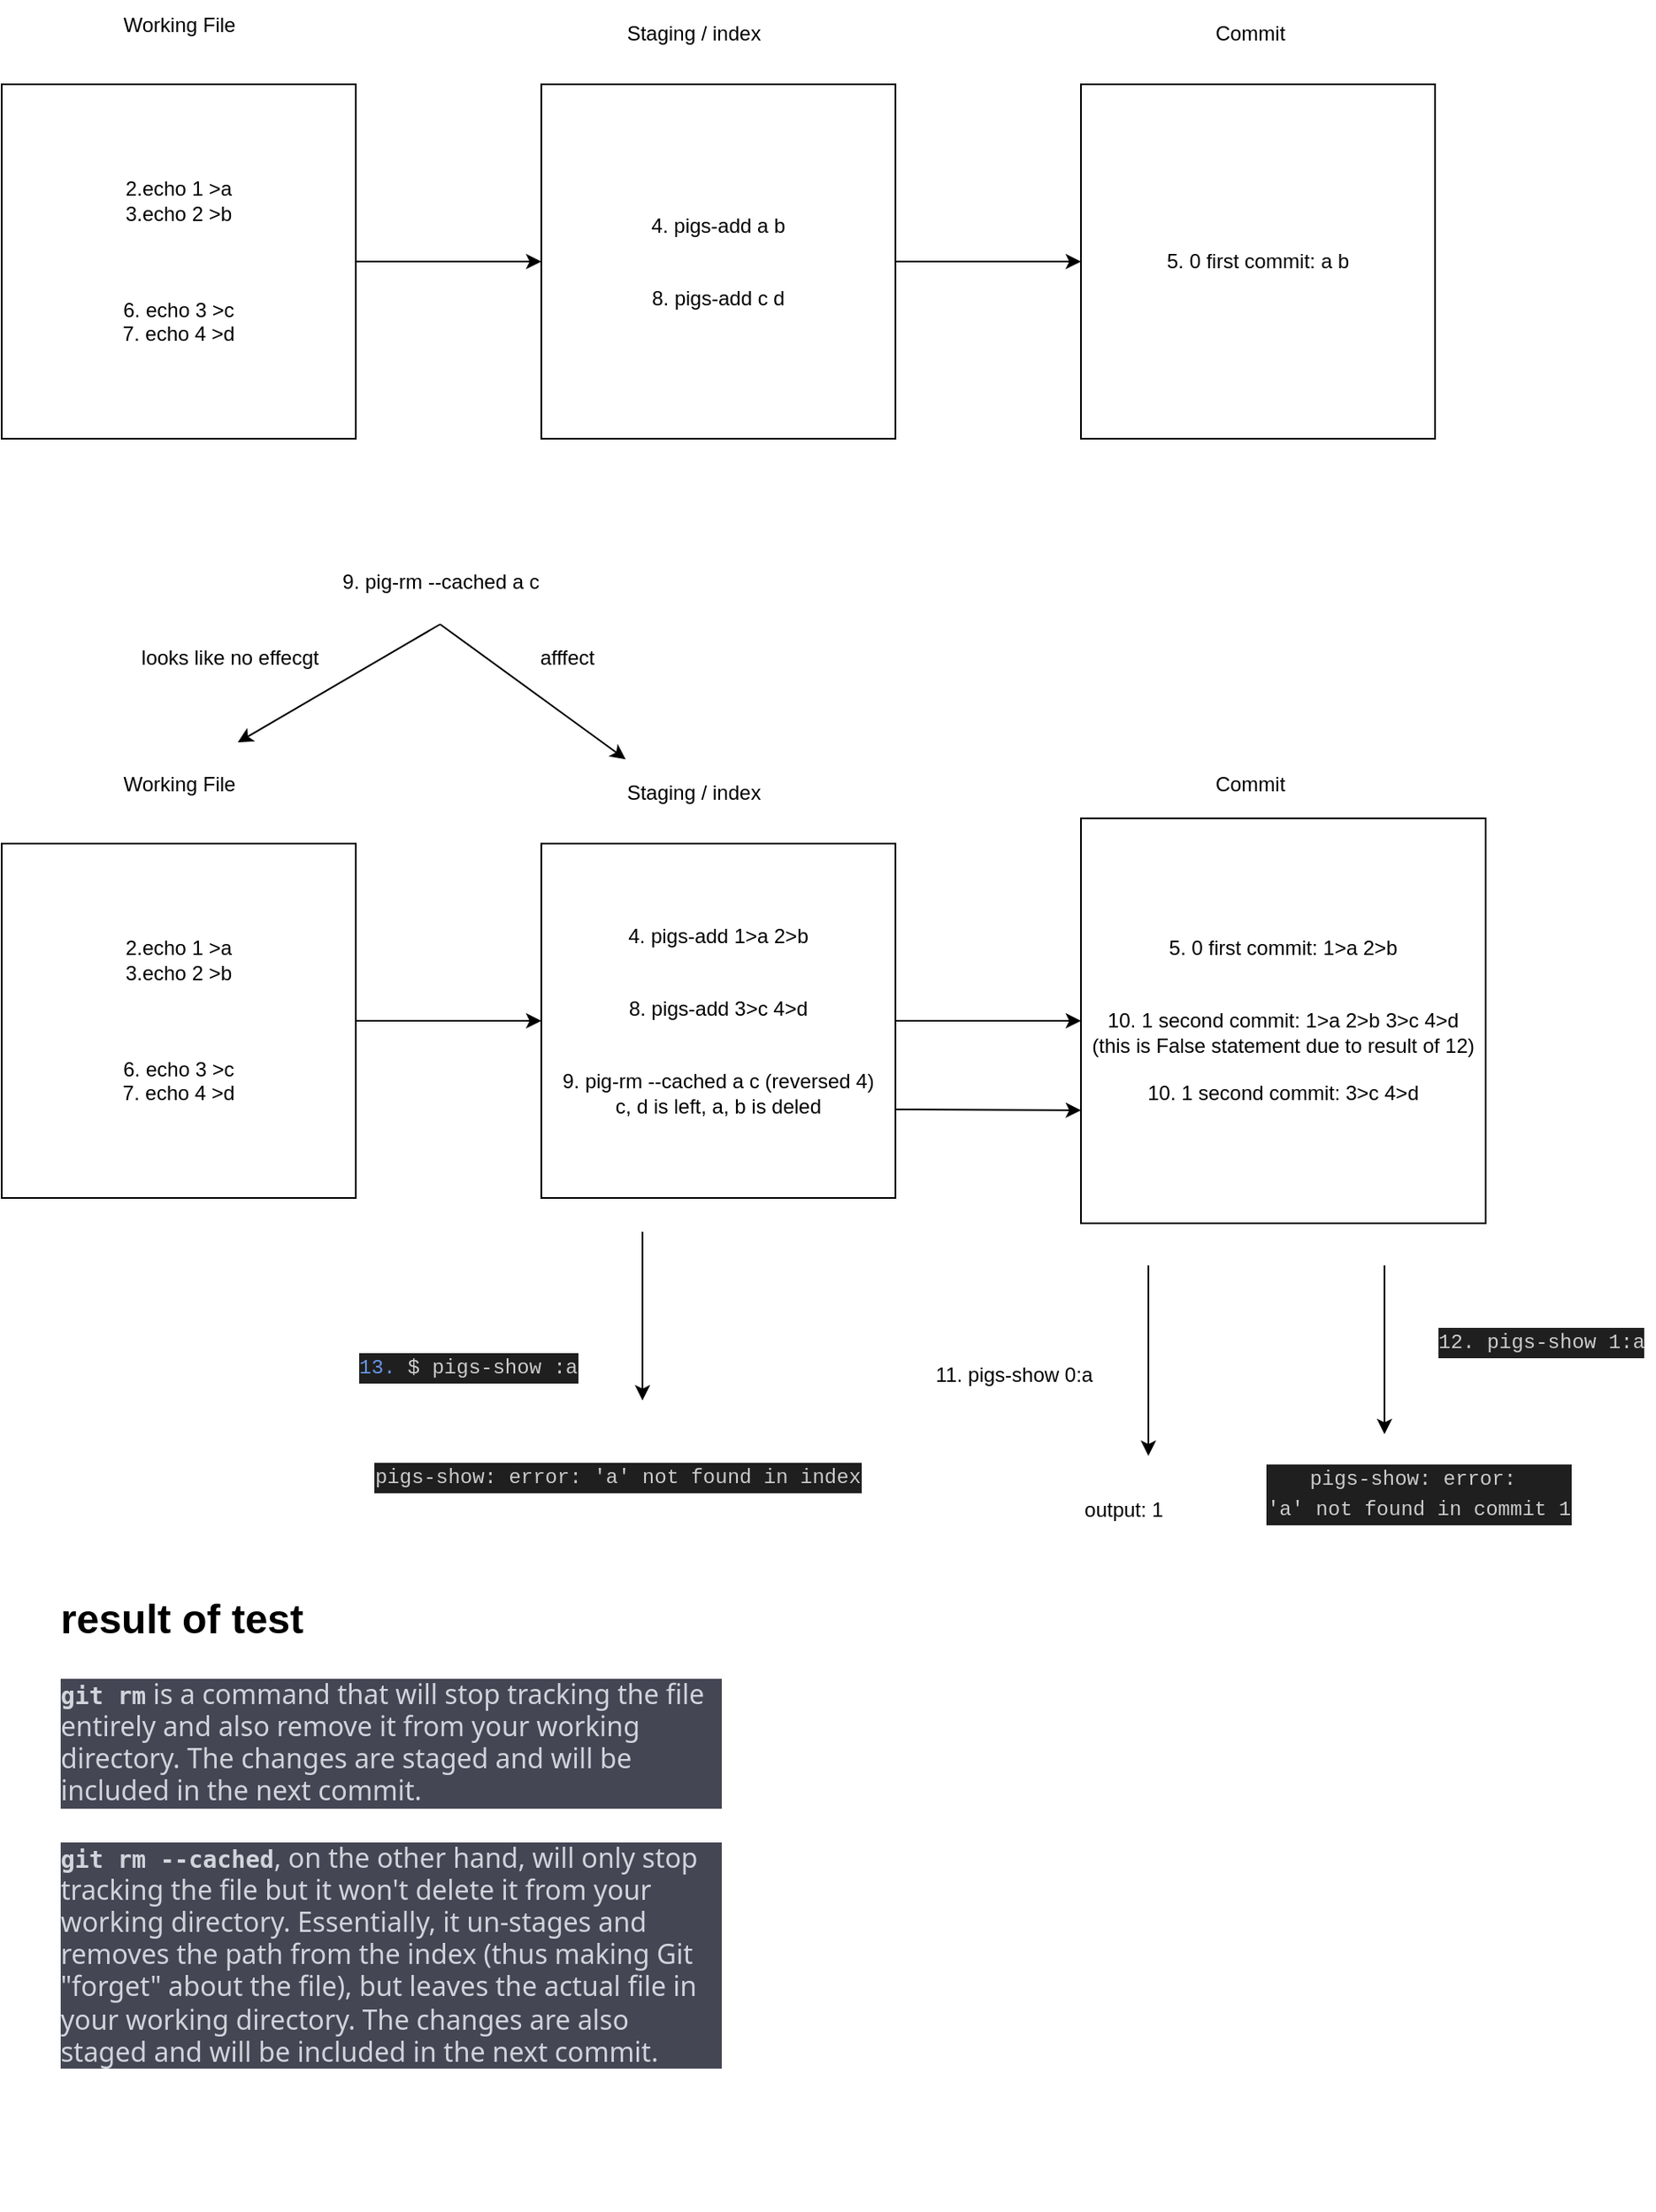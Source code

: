 <mxfile>
    <diagram id="Av9ImvKhqOY38QyjoNoc" name="Page-1">
        <mxGraphModel dx="229" dy="169" grid="1" gridSize="10" guides="1" tooltips="1" connect="1" arrows="1" fold="1" page="1" pageScale="1" pageWidth="827" pageHeight="1169" math="0" shadow="0">
            <root>
                <mxCell id="0"/>
                <mxCell id="1" parent="0"/>
                <mxCell id="3" style="edgeStyle=none;html=1;entryX=0;entryY=0.5;entryDx=0;entryDy=0;" parent="1" source="2" target="5" edge="1">
                    <mxGeometry relative="1" as="geometry">
                        <mxPoint x="310" y="225" as="targetPoint"/>
                    </mxGeometry>
                </mxCell>
                <mxCell id="2" value="2.echo 1 &amp;gt;a&lt;br&gt;3.echo 2 &amp;gt;b&lt;br&gt;&lt;br&gt;&lt;br&gt;&lt;br&gt;6. echo 3 &amp;gt;c&lt;br&gt;7. echo 4 &amp;gt;d" style="whiteSpace=wrap;html=1;aspect=fixed;" parent="1" vertex="1">
                    <mxGeometry y="120" width="210" height="210" as="geometry"/>
                </mxCell>
                <mxCell id="5" value="4. pigs-add a b&lt;br&gt;&lt;br&gt;&lt;br&gt;8. pigs-add c d" style="whiteSpace=wrap;html=1;aspect=fixed;" parent="1" vertex="1">
                    <mxGeometry x="320" y="120" width="210" height="210" as="geometry"/>
                </mxCell>
                <mxCell id="6" value="Working File" style="text;html=1;align=center;verticalAlign=middle;resizable=0;points=[];autosize=1;strokeColor=none;fillColor=none;" parent="1" vertex="1">
                    <mxGeometry x="60" y="70" width="90" height="30" as="geometry"/>
                </mxCell>
                <mxCell id="7" value="Staging / index" style="text;html=1;align=center;verticalAlign=middle;resizable=0;points=[];autosize=1;strokeColor=none;fillColor=none;" parent="1" vertex="1">
                    <mxGeometry x="360" y="75" width="100" height="30" as="geometry"/>
                </mxCell>
                <mxCell id="8" value="5. 0 first commit: a b" style="whiteSpace=wrap;html=1;aspect=fixed;" parent="1" vertex="1">
                    <mxGeometry x="640" y="120" width="210" height="210" as="geometry"/>
                </mxCell>
                <mxCell id="9" style="edgeStyle=none;html=1;exitX=1;exitY=0.5;exitDx=0;exitDy=0;" parent="1" source="5" target="8" edge="1">
                    <mxGeometry relative="1" as="geometry">
                        <mxPoint x="330" y="235.0" as="targetPoint"/>
                        <mxPoint x="220" y="235.0" as="sourcePoint"/>
                    </mxGeometry>
                </mxCell>
                <mxCell id="10" value="Commit" style="text;html=1;align=center;verticalAlign=middle;resizable=0;points=[];autosize=1;strokeColor=none;fillColor=none;" parent="1" vertex="1">
                    <mxGeometry x="710" y="75" width="60" height="30" as="geometry"/>
                </mxCell>
                <mxCell id="19" style="edgeStyle=none;html=1;entryX=0;entryY=0.5;entryDx=0;entryDy=0;" parent="1" source="20" target="21" edge="1">
                    <mxGeometry relative="1" as="geometry">
                        <mxPoint x="310" y="675" as="targetPoint"/>
                    </mxGeometry>
                </mxCell>
                <mxCell id="20" value="2.echo 1 &amp;gt;a&lt;br&gt;3.echo 2 &amp;gt;b&lt;br&gt;&lt;br&gt;&lt;br&gt;&lt;br&gt;6. echo 3 &amp;gt;c&lt;br&gt;7. echo 4 &amp;gt;d" style="whiteSpace=wrap;html=1;aspect=fixed;" parent="1" vertex="1">
                    <mxGeometry y="570" width="210" height="210" as="geometry"/>
                </mxCell>
                <mxCell id="21" value="4. pigs-add 1&amp;gt;a 2&amp;gt;b&lt;br&gt;&lt;br&gt;&lt;br&gt;8. pigs-add 3&amp;gt;c 4&amp;gt;d&lt;br&gt;&lt;br&gt;&lt;br&gt;9. pig-rm --cached a c (reversed 4)&lt;br&gt;c, d is left, a, b is deled" style="whiteSpace=wrap;html=1;aspect=fixed;" parent="1" vertex="1">
                    <mxGeometry x="320" y="570" width="210" height="210" as="geometry"/>
                </mxCell>
                <mxCell id="22" value="Working File" style="text;html=1;align=center;verticalAlign=middle;resizable=0;points=[];autosize=1;strokeColor=none;fillColor=none;" parent="1" vertex="1">
                    <mxGeometry x="60" y="520" width="90" height="30" as="geometry"/>
                </mxCell>
                <mxCell id="23" value="Staging / index" style="text;html=1;align=center;verticalAlign=middle;resizable=0;points=[];autosize=1;strokeColor=none;fillColor=none;" parent="1" vertex="1">
                    <mxGeometry x="360" y="525" width="100" height="30" as="geometry"/>
                </mxCell>
                <mxCell id="24" value="5. 0 first commit: 1&amp;gt;a 2&amp;gt;b&lt;br&gt;&lt;br&gt;&lt;br&gt;10. 1 second commit: 1&amp;gt;a 2&amp;gt;b 3&amp;gt;c 4&amp;gt;d&lt;br&gt;(this is False statement due to result of 12)&lt;br&gt;&lt;br&gt;10. 1 second commit: 3&amp;gt;c 4&amp;gt;d" style="whiteSpace=wrap;html=1;aspect=fixed;" parent="1" vertex="1">
                    <mxGeometry x="640" y="555" width="240" height="240" as="geometry"/>
                </mxCell>
                <mxCell id="25" style="edgeStyle=none;html=1;exitX=1;exitY=0.5;exitDx=0;exitDy=0;" parent="1" source="21" target="24" edge="1">
                    <mxGeometry relative="1" as="geometry">
                        <mxPoint x="330" y="685.0" as="targetPoint"/>
                        <mxPoint x="220" y="685.0" as="sourcePoint"/>
                    </mxGeometry>
                </mxCell>
                <mxCell id="26" value="Commit" style="text;html=1;align=center;verticalAlign=middle;resizable=0;points=[];autosize=1;strokeColor=none;fillColor=none;" parent="1" vertex="1">
                    <mxGeometry x="710" y="520" width="60" height="30" as="geometry"/>
                </mxCell>
                <mxCell id="27" value="9. pig-rm --cached a c" style="text;html=1;align=center;verticalAlign=middle;resizable=0;points=[];autosize=1;strokeColor=none;fillColor=none;" parent="1" vertex="1">
                    <mxGeometry x="190" y="400" width="140" height="30" as="geometry"/>
                </mxCell>
                <mxCell id="29" value="" style="endArrow=classic;html=1;" parent="1" edge="1">
                    <mxGeometry width="50" height="50" relative="1" as="geometry">
                        <mxPoint x="260" y="440" as="sourcePoint"/>
                        <mxPoint x="140" y="510" as="targetPoint"/>
                    </mxGeometry>
                </mxCell>
                <mxCell id="30" value="" style="endArrow=classic;html=1;" parent="1" edge="1">
                    <mxGeometry width="50" height="50" relative="1" as="geometry">
                        <mxPoint x="260" y="440" as="sourcePoint"/>
                        <mxPoint x="370" y="520" as="targetPoint"/>
                    </mxGeometry>
                </mxCell>
                <mxCell id="31" value="looks like no effecgt" style="text;html=1;align=center;verticalAlign=middle;resizable=0;points=[];autosize=1;strokeColor=none;fillColor=none;" parent="1" vertex="1">
                    <mxGeometry x="70" y="445" width="130" height="30" as="geometry"/>
                </mxCell>
                <mxCell id="32" value="afffect" style="text;html=1;align=center;verticalAlign=middle;resizable=0;points=[];autosize=1;strokeColor=none;fillColor=none;" parent="1" vertex="1">
                    <mxGeometry x="305" y="445" width="60" height="30" as="geometry"/>
                </mxCell>
                <mxCell id="37" style="edgeStyle=none;html=1;" parent="1" edge="1">
                    <mxGeometry relative="1" as="geometry">
                        <mxPoint x="680" y="820" as="sourcePoint"/>
                        <mxPoint x="680" y="932.857" as="targetPoint"/>
                        <Array as="points">
                            <mxPoint x="680" y="900"/>
                        </Array>
                    </mxGeometry>
                </mxCell>
                <mxCell id="38" value="11. pigs-show 0:a" style="text;html=1;align=center;verticalAlign=middle;resizable=0;points=[];autosize=1;strokeColor=none;fillColor=none;" parent="1" vertex="1">
                    <mxGeometry x="540" y="870" width="120" height="30" as="geometry"/>
                </mxCell>
                <mxCell id="39" value="output: 1" style="text;html=1;align=center;verticalAlign=middle;resizable=0;points=[];autosize=1;strokeColor=none;fillColor=none;" parent="1" vertex="1">
                    <mxGeometry x="630" y="950" width="70" height="30" as="geometry"/>
                </mxCell>
                <mxCell id="40" value="&lt;div style=&quot;color: rgb(204, 204, 204); background-color: rgb(31, 31, 31); font-family: Menlo, Monaco, &amp;quot;Courier New&amp;quot;, monospace; font-weight: normal; font-size: 12px; line-height: 18px;&quot;&gt;&lt;div&gt;&lt;span style=&quot;color: #cccccc;&quot;&gt;12. pigs-show 1:a&lt;/span&gt;&lt;/div&gt;&lt;/div&gt;" style="text;whiteSpace=wrap;html=1;" parent="1" vertex="1">
                    <mxGeometry x="850" y="850" width="130" height="40" as="geometry"/>
                </mxCell>
                <mxCell id="42" value="&lt;div style=&quot;color: rgb(204, 204, 204); background-color: rgb(31, 31, 31); font-family: Menlo, Monaco, &amp;quot;Courier New&amp;quot;, monospace; line-height: 18px;&quot;&gt;pigs-show: error:&amp;nbsp;&lt;/div&gt;&lt;div style=&quot;color: rgb(204, 204, 204); background-color: rgb(31, 31, 31); font-family: Menlo, Monaco, &amp;quot;Courier New&amp;quot;, monospace; line-height: 18px;&quot;&gt;'a' not found in commit 1&lt;/div&gt;" style="text;html=1;align=center;verticalAlign=middle;resizable=0;points=[];autosize=1;strokeColor=none;fillColor=none;" parent="1" vertex="1">
                    <mxGeometry x="740" y="930" width="200" height="50" as="geometry"/>
                </mxCell>
                <mxCell id="44" value="" style="endArrow=classic;html=1;" parent="1" edge="1">
                    <mxGeometry width="50" height="50" relative="1" as="geometry">
                        <mxPoint x="820" y="820" as="sourcePoint"/>
                        <mxPoint x="820" y="920" as="targetPoint"/>
                    </mxGeometry>
                </mxCell>
                <mxCell id="45" value="" style="endArrow=classic;html=1;exitX=1;exitY=0.75;exitDx=0;exitDy=0;" parent="1" source="21" edge="1">
                    <mxGeometry width="50" height="50" relative="1" as="geometry">
                        <mxPoint x="540" y="560" as="sourcePoint"/>
                        <mxPoint x="640" y="728" as="targetPoint"/>
                    </mxGeometry>
                </mxCell>
                <mxCell id="46" value="&lt;meta charset=&quot;utf-8&quot;&gt;&lt;div style=&quot;color: rgb(204, 204, 204); background-color: rgb(31, 31, 31); font-family: Menlo, Monaco, &amp;quot;Courier New&amp;quot;, monospace; font-weight: normal; font-size: 12px; line-height: 18px;&quot;&gt;&lt;div&gt;&lt;span style=&quot;color: #6796e6;&quot;&gt;13.&lt;/span&gt;&lt;span style=&quot;color: #cccccc;&quot;&gt; $ pigs-show :a&lt;/span&gt;&lt;/div&gt;&lt;/div&gt;" style="text;whiteSpace=wrap;html=1;" parent="1" vertex="1">
                    <mxGeometry x="210" y="865" width="160" height="40" as="geometry"/>
                </mxCell>
                <mxCell id="48" value="" style="endArrow=classic;html=1;" parent="1" edge="1">
                    <mxGeometry width="50" height="50" relative="1" as="geometry">
                        <mxPoint x="380" y="800" as="sourcePoint"/>
                        <mxPoint x="380" y="900" as="targetPoint"/>
                    </mxGeometry>
                </mxCell>
                <mxCell id="49" value="&lt;div style=&quot;color: rgb(204, 204, 204); background-color: rgb(31, 31, 31); font-family: Menlo, Monaco, &amp;quot;Courier New&amp;quot;, monospace; line-height: 18px;&quot;&gt;pigs-show: error: 'a' not found in index&lt;/div&gt;" style="text;html=1;align=center;verticalAlign=middle;resizable=0;points=[];autosize=1;strokeColor=none;fillColor=none;" parent="1" vertex="1">
                    <mxGeometry x="210" y="930" width="310" height="30" as="geometry"/>
                </mxCell>
                <mxCell id="50" value="&lt;h1&gt;result of test&lt;/h1&gt;&lt;p style=&quot;box-sizing: border-box; border: 0px solid rgb(217, 217, 227); --tw-border-spacing-x: 0; --tw-border-spacing-y: 0; --tw-translate-x: 0; --tw-translate-y: 0; --tw-rotate: 0; --tw-skew-x: 0; --tw-skew-y: 0; --tw-scale-x: 1; --tw-scale-y: 1; --tw-pan-x: ; --tw-pan-y: ; --tw-pinch-zoom: ; --tw-scroll-snap-strictness: proximity; --tw-ordinal: ; --tw-slashed-zero: ; --tw-numeric-figure: ; --tw-numeric-spacing: ; --tw-numeric-fraction: ; --tw-ring-inset: ; --tw-ring-offset-width: 0px; --tw-ring-offset-color: #fff; --tw-ring-color: rgba(69,89,164,0.5); --tw-ring-offset-shadow: 0 0 transparent; --tw-ring-shadow: 0 0 transparent; --tw-shadow: 0 0 transparent; --tw-shadow-colored: 0 0 transparent; --tw-blur: ; --tw-brightness: ; --tw-contrast: ; --tw-grayscale: ; --tw-hue-rotate: ; --tw-invert: ; --tw-saturate: ; --tw-sepia: ; --tw-drop-shadow: ; --tw-backdrop-blur: ; --tw-backdrop-brightness: ; --tw-backdrop-contrast: ; --tw-backdrop-grayscale: ; --tw-backdrop-hue-rotate: ; --tw-backdrop-invert: ; --tw-backdrop-opacity: ; --tw-backdrop-saturate: ; --tw-backdrop-sepia: ; --tw-gradient-from-position: ; --tw-gradient-via-position: ; --tw-gradient-to-position: ; margin: 1.25em 0px; color: rgb(209, 213, 219); font-family: Söhne, ui-sans-serif, system-ui, -apple-system, &amp;quot;Segoe UI&amp;quot;, Roboto, Ubuntu, Cantarell, &amp;quot;Noto Sans&amp;quot;, sans-serif, &amp;quot;Helvetica Neue&amp;quot;, Arial, &amp;quot;Apple Color Emoji&amp;quot;, &amp;quot;Segoe UI Emoji&amp;quot;, &amp;quot;Segoe UI Symbol&amp;quot;, &amp;quot;Noto Color Emoji&amp;quot;; font-size: 16px; background-color: rgb(68, 70, 84);&quot;&gt;&lt;code style=&quot;box-sizing: border-box; border: 0px solid rgb(217, 217, 227); --tw-border-spacing-x: 0; --tw-border-spacing-y: 0; --tw-translate-x: 0; --tw-translate-y: 0; --tw-rotate: 0; --tw-skew-x: 0; --tw-skew-y: 0; --tw-scale-x: 1; --tw-scale-y: 1; --tw-pan-x: ; --tw-pan-y: ; --tw-pinch-zoom: ; --tw-scroll-snap-strictness: proximity; --tw-ordinal: ; --tw-slashed-zero: ; --tw-numeric-figure: ; --tw-numeric-spacing: ; --tw-numeric-fraction: ; --tw-ring-inset: ; --tw-ring-offset-width: 0px; --tw-ring-offset-color: #fff; --tw-ring-color: rgba(69,89,164,0.5); --tw-ring-offset-shadow: 0 0 transparent; --tw-ring-shadow: 0 0 transparent; --tw-shadow: 0 0 transparent; --tw-shadow-colored: 0 0 transparent; --tw-blur: ; --tw-brightness: ; --tw-contrast: ; --tw-grayscale: ; --tw-hue-rotate: ; --tw-invert: ; --tw-saturate: ; --tw-sepia: ; --tw-drop-shadow: ; --tw-backdrop-blur: ; --tw-backdrop-brightness: ; --tw-backdrop-contrast: ; --tw-backdrop-grayscale: ; --tw-backdrop-hue-rotate: ; --tw-backdrop-invert: ; --tw-backdrop-opacity: ; --tw-backdrop-saturate: ; --tw-backdrop-sepia: ; --tw-gradient-from-position: ; --tw-gradient-via-position: ; --tw-gradient-to-position: ; font-size: 0.875em; font-weight: 600; font-family: &amp;quot;Söhne Mono&amp;quot;, Monaco, &amp;quot;Andale Mono&amp;quot;, &amp;quot;Ubuntu Mono&amp;quot;, monospace !important;&quot;&gt;git rm&lt;/code&gt; is a command that will stop tracking the file entirely and also remove it from your working directory. The changes are staged and will be included in the next commit.&lt;/p&gt;&lt;p style=&quot;box-sizing: border-box; border: 0px solid rgb(217, 217, 227); --tw-border-spacing-x: 0; --tw-border-spacing-y: 0; --tw-translate-x: 0; --tw-translate-y: 0; --tw-rotate: 0; --tw-skew-x: 0; --tw-skew-y: 0; --tw-scale-x: 1; --tw-scale-y: 1; --tw-pan-x: ; --tw-pan-y: ; --tw-pinch-zoom: ; --tw-scroll-snap-strictness: proximity; --tw-ordinal: ; --tw-slashed-zero: ; --tw-numeric-figure: ; --tw-numeric-spacing: ; --tw-numeric-fraction: ; --tw-ring-inset: ; --tw-ring-offset-width: 0px; --tw-ring-offset-color: #fff; --tw-ring-color: rgba(69,89,164,0.5); --tw-ring-offset-shadow: 0 0 transparent; --tw-ring-shadow: 0 0 transparent; --tw-shadow: 0 0 transparent; --tw-shadow-colored: 0 0 transparent; --tw-blur: ; --tw-brightness: ; --tw-contrast: ; --tw-grayscale: ; --tw-hue-rotate: ; --tw-invert: ; --tw-saturate: ; --tw-sepia: ; --tw-drop-shadow: ; --tw-backdrop-blur: ; --tw-backdrop-brightness: ; --tw-backdrop-contrast: ; --tw-backdrop-grayscale: ; --tw-backdrop-hue-rotate: ; --tw-backdrop-invert: ; --tw-backdrop-opacity: ; --tw-backdrop-saturate: ; --tw-backdrop-sepia: ; --tw-gradient-from-position: ; --tw-gradient-via-position: ; --tw-gradient-to-position: ; margin: 1.25em 0px; color: rgb(209, 213, 219); font-family: Söhne, ui-sans-serif, system-ui, -apple-system, &amp;quot;Segoe UI&amp;quot;, Roboto, Ubuntu, Cantarell, &amp;quot;Noto Sans&amp;quot;, sans-serif, &amp;quot;Helvetica Neue&amp;quot;, Arial, &amp;quot;Apple Color Emoji&amp;quot;, &amp;quot;Segoe UI Emoji&amp;quot;, &amp;quot;Segoe UI Symbol&amp;quot;, &amp;quot;Noto Color Emoji&amp;quot;; font-size: 16px; background-color: rgb(68, 70, 84);&quot;&gt;&lt;code style=&quot;box-sizing: border-box; border: 0px solid rgb(217, 217, 227); --tw-border-spacing-x: 0; --tw-border-spacing-y: 0; --tw-translate-x: 0; --tw-translate-y: 0; --tw-rotate: 0; --tw-skew-x: 0; --tw-skew-y: 0; --tw-scale-x: 1; --tw-scale-y: 1; --tw-pan-x: ; --tw-pan-y: ; --tw-pinch-zoom: ; --tw-scroll-snap-strictness: proximity; --tw-ordinal: ; --tw-slashed-zero: ; --tw-numeric-figure: ; --tw-numeric-spacing: ; --tw-numeric-fraction: ; --tw-ring-inset: ; --tw-ring-offset-width: 0px; --tw-ring-offset-color: #fff; --tw-ring-color: rgba(69,89,164,0.5); --tw-ring-offset-shadow: 0 0 transparent; --tw-ring-shadow: 0 0 transparent; --tw-shadow: 0 0 transparent; --tw-shadow-colored: 0 0 transparent; --tw-blur: ; --tw-brightness: ; --tw-contrast: ; --tw-grayscale: ; --tw-hue-rotate: ; --tw-invert: ; --tw-saturate: ; --tw-sepia: ; --tw-drop-shadow: ; --tw-backdrop-blur: ; --tw-backdrop-brightness: ; --tw-backdrop-contrast: ; --tw-backdrop-grayscale: ; --tw-backdrop-hue-rotate: ; --tw-backdrop-invert: ; --tw-backdrop-opacity: ; --tw-backdrop-saturate: ; --tw-backdrop-sepia: ; --tw-gradient-from-position: ; --tw-gradient-via-position: ; --tw-gradient-to-position: ; font-size: 0.875em; font-weight: 600; font-family: &amp;quot;Söhne Mono&amp;quot;, Monaco, &amp;quot;Andale Mono&amp;quot;, &amp;quot;Ubuntu Mono&amp;quot;, monospace !important;&quot;&gt;git rm --cached&lt;/code&gt;, on the other hand, will only stop tracking the file but it won't delete it from your working directory. Essentially, it un-stages and removes the path from the index (thus making Git &quot;forget&quot; about the file), but leaves the actual file in your working directory. The changes are also staged and will be included in the next commit.&lt;/p&gt;" style="text;html=1;strokeColor=none;fillColor=none;spacing=5;spacingTop=-20;whiteSpace=wrap;overflow=hidden;rounded=0;" parent="1" vertex="1">
                    <mxGeometry x="30" y="1010" width="400" height="370" as="geometry"/>
                </mxCell>
            </root>
        </mxGraphModel>
    </diagram>
</mxfile>
